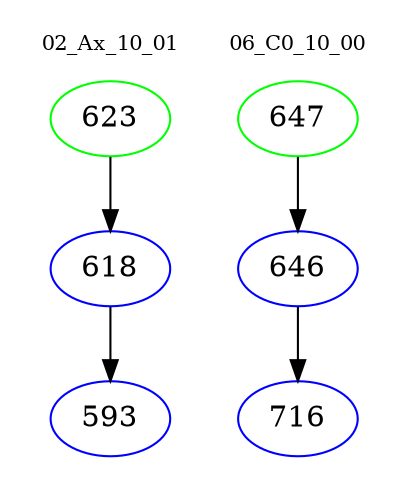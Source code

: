 digraph{
subgraph cluster_0 {
color = white
label = "02_Ax_10_01";
fontsize=10;
T0_623 [label="623", color="green"]
T0_623 -> T0_618 [color="black"]
T0_618 [label="618", color="blue"]
T0_618 -> T0_593 [color="black"]
T0_593 [label="593", color="blue"]
}
subgraph cluster_1 {
color = white
label = "06_C0_10_00";
fontsize=10;
T1_647 [label="647", color="green"]
T1_647 -> T1_646 [color="black"]
T1_646 [label="646", color="blue"]
T1_646 -> T1_716 [color="black"]
T1_716 [label="716", color="blue"]
}
}
